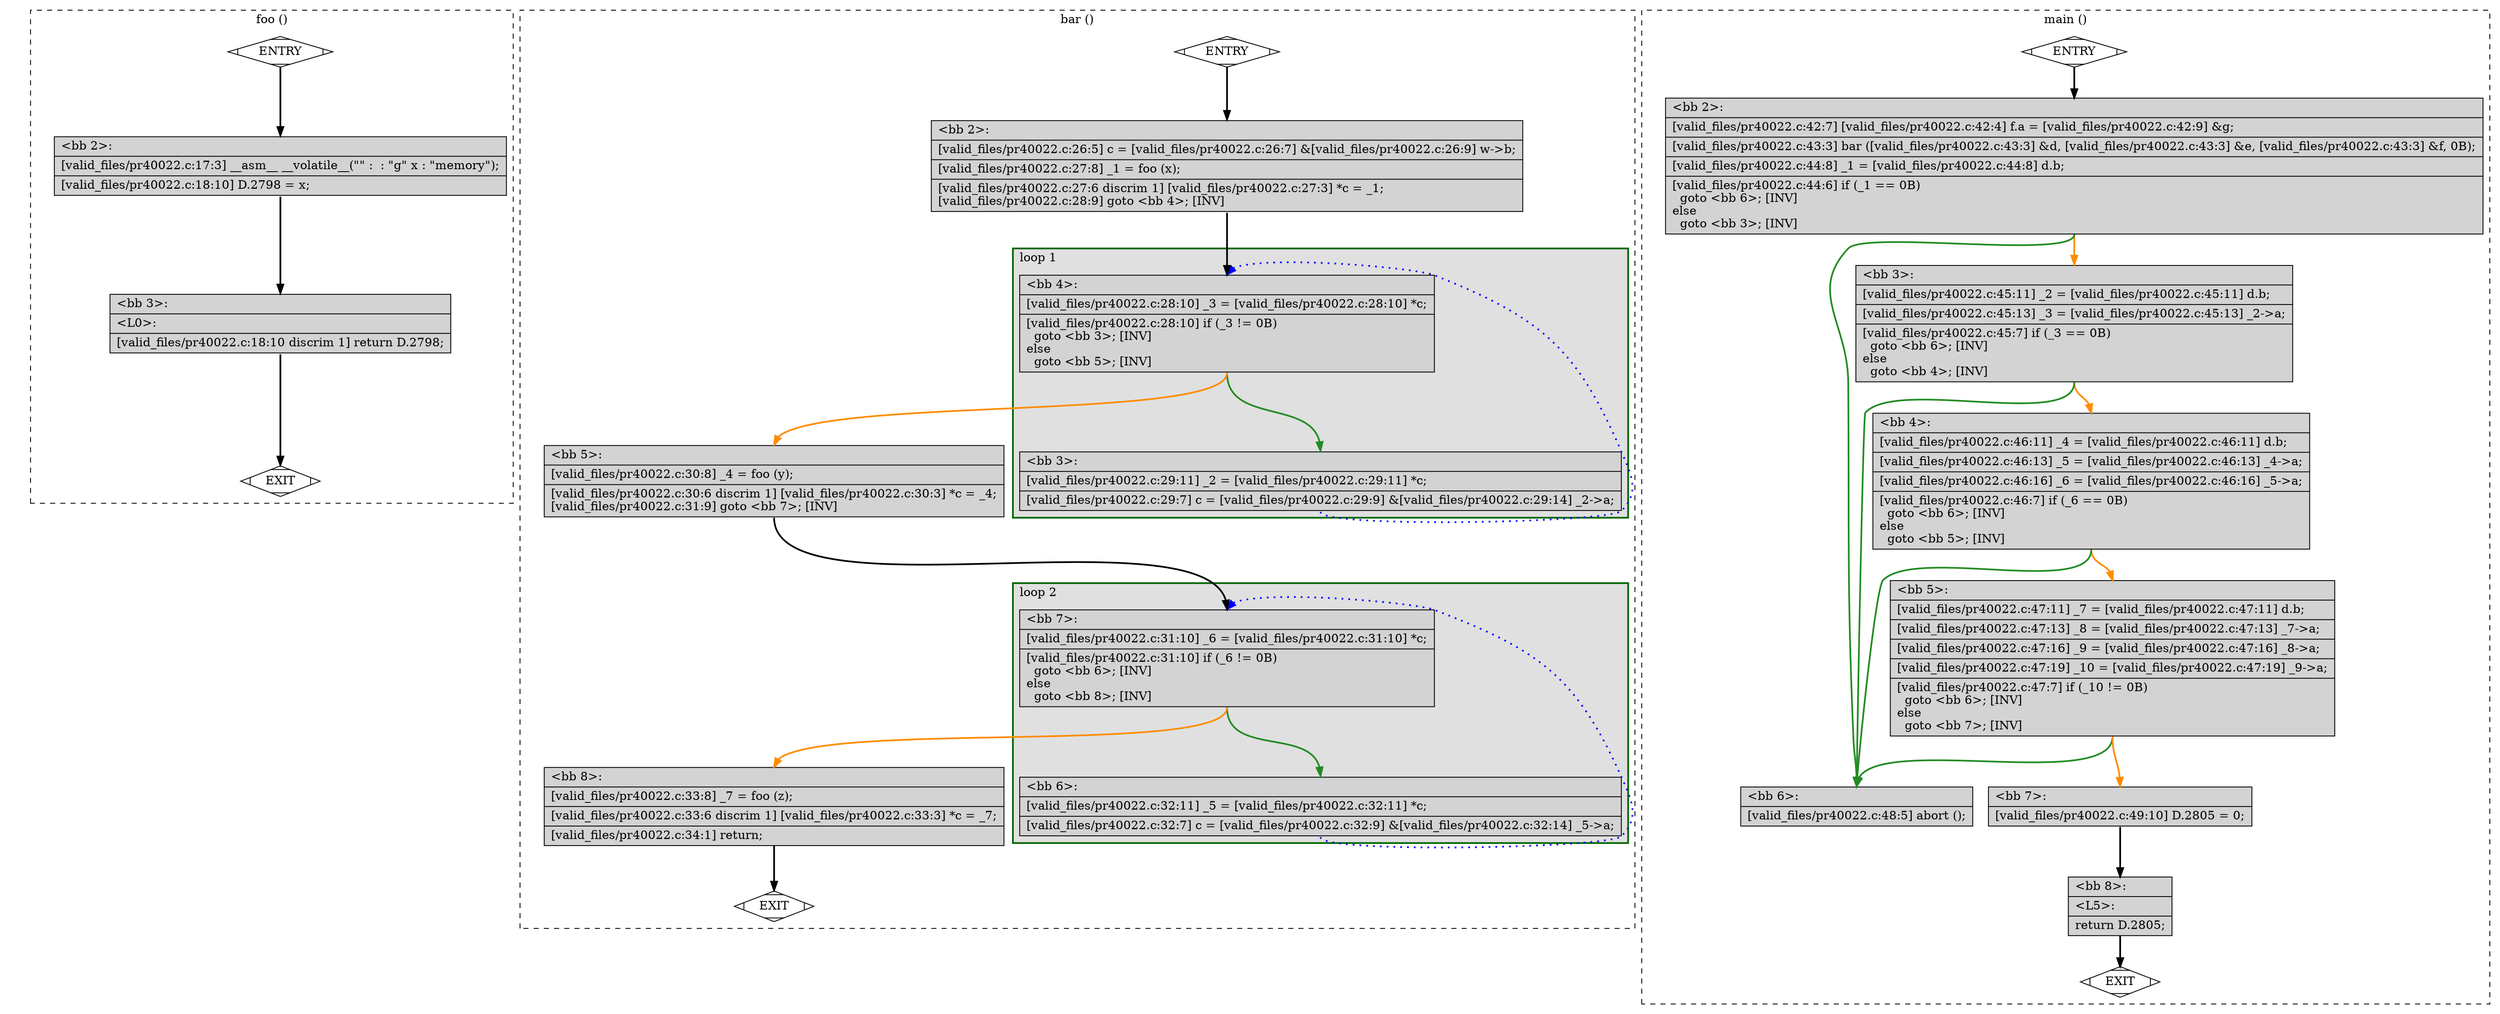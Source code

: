 digraph "a-pr40022.c.015t.cfg" {
overlap=false;
subgraph "cluster_foo" {
	style="dashed";
	color="black";
	label="foo ()";
	fn_0_basic_block_0 [shape=Mdiamond,style=filled,fillcolor=white,label="ENTRY"];

	fn_0_basic_block_1 [shape=Mdiamond,style=filled,fillcolor=white,label="EXIT"];

	fn_0_basic_block_2 [shape=record,style=filled,fillcolor=lightgrey,label="{\<bb\ 2\>:\l\
|[valid_files/pr40022.c:17:3]\ __asm__\ __volatile__(\"\"\ :\ \ :\ \"g\"\ x\ :\ \"memory\");\l\
|[valid_files/pr40022.c:18:10]\ D.2798\ =\ x;\l\
}"];

	fn_0_basic_block_3 [shape=record,style=filled,fillcolor=lightgrey,label="{\<bb\ 3\>:\l\
|\<L0\>:\l\
|[valid_files/pr40022.c:18:10\ discrim\ 1]\ return\ D.2798;\l\
}"];

	fn_0_basic_block_0:s -> fn_0_basic_block_2:n [style="solid,bold",color=black,weight=100,constraint=true];
	fn_0_basic_block_2:s -> fn_0_basic_block_3:n [style="solid,bold",color=black,weight=100,constraint=true];
	fn_0_basic_block_3:s -> fn_0_basic_block_1:n [style="solid,bold",color=black,weight=10,constraint=true];
	fn_0_basic_block_0:s -> fn_0_basic_block_1:n [style="invis",constraint=true];
}
subgraph "cluster_bar" {
	style="dashed";
	color="black";
	label="bar ()";
	subgraph cluster_1_2 {
	style="filled";
	color="darkgreen";
	fillcolor="grey88";
	label="loop 2";
	labeljust=l;
	penwidth=2;
	fn_1_basic_block_7 [shape=record,style=filled,fillcolor=lightgrey,label="{\<bb\ 7\>:\l\
|[valid_files/pr40022.c:31:10]\ _6\ =\ [valid_files/pr40022.c:31:10]\ *c;\l\
|[valid_files/pr40022.c:31:10]\ if\ (_6\ !=\ 0B)\l\
\ \ goto\ \<bb\ 6\>;\ [INV]\l\
else\l\
\ \ goto\ \<bb\ 8\>;\ [INV]\l\
}"];

	fn_1_basic_block_6 [shape=record,style=filled,fillcolor=lightgrey,label="{\<bb\ 6\>:\l\
|[valid_files/pr40022.c:32:11]\ _5\ =\ [valid_files/pr40022.c:32:11]\ *c;\l\
|[valid_files/pr40022.c:32:7]\ c\ =\ [valid_files/pr40022.c:32:9]\ &[valid_files/pr40022.c:32:14]\ _5-\>a;\l\
}"];

	}
	subgraph cluster_1_1 {
	style="filled";
	color="darkgreen";
	fillcolor="grey88";
	label="loop 1";
	labeljust=l;
	penwidth=2;
	fn_1_basic_block_4 [shape=record,style=filled,fillcolor=lightgrey,label="{\<bb\ 4\>:\l\
|[valid_files/pr40022.c:28:10]\ _3\ =\ [valid_files/pr40022.c:28:10]\ *c;\l\
|[valid_files/pr40022.c:28:10]\ if\ (_3\ !=\ 0B)\l\
\ \ goto\ \<bb\ 3\>;\ [INV]\l\
else\l\
\ \ goto\ \<bb\ 5\>;\ [INV]\l\
}"];

	fn_1_basic_block_3 [shape=record,style=filled,fillcolor=lightgrey,label="{\<bb\ 3\>:\l\
|[valid_files/pr40022.c:29:11]\ _2\ =\ [valid_files/pr40022.c:29:11]\ *c;\l\
|[valid_files/pr40022.c:29:7]\ c\ =\ [valid_files/pr40022.c:29:9]\ &[valid_files/pr40022.c:29:14]\ _2-\>a;\l\
}"];

	}
	fn_1_basic_block_0 [shape=Mdiamond,style=filled,fillcolor=white,label="ENTRY"];

	fn_1_basic_block_1 [shape=Mdiamond,style=filled,fillcolor=white,label="EXIT"];

	fn_1_basic_block_2 [shape=record,style=filled,fillcolor=lightgrey,label="{\<bb\ 2\>:\l\
|[valid_files/pr40022.c:26:5]\ c\ =\ [valid_files/pr40022.c:26:7]\ &[valid_files/pr40022.c:26:9]\ w-\>b;\l\
|[valid_files/pr40022.c:27:8]\ _1\ =\ foo\ (x);\l\
|[valid_files/pr40022.c:27:6\ discrim\ 1]\ [valid_files/pr40022.c:27:3]\ *c\ =\ _1;\l\
[valid_files/pr40022.c:28:9]\ goto\ \<bb\ 4\>;\ [INV]\l\
}"];

	fn_1_basic_block_5 [shape=record,style=filled,fillcolor=lightgrey,label="{\<bb\ 5\>:\l\
|[valid_files/pr40022.c:30:8]\ _4\ =\ foo\ (y);\l\
|[valid_files/pr40022.c:30:6\ discrim\ 1]\ [valid_files/pr40022.c:30:3]\ *c\ =\ _4;\l\
[valid_files/pr40022.c:31:9]\ goto\ \<bb\ 7\>;\ [INV]\l\
}"];

	fn_1_basic_block_8 [shape=record,style=filled,fillcolor=lightgrey,label="{\<bb\ 8\>:\l\
|[valid_files/pr40022.c:33:8]\ _7\ =\ foo\ (z);\l\
|[valid_files/pr40022.c:33:6\ discrim\ 1]\ [valid_files/pr40022.c:33:3]\ *c\ =\ _7;\l\
|[valid_files/pr40022.c:34:1]\ return;\l\
}"];

	fn_1_basic_block_0:s -> fn_1_basic_block_2:n [style="solid,bold",color=black,weight=100,constraint=true];
	fn_1_basic_block_2:s -> fn_1_basic_block_4:n [style="solid,bold",color=black,weight=100,constraint=true];
	fn_1_basic_block_3:s -> fn_1_basic_block_4:n [style="dotted,bold",color=blue,weight=10,constraint=false];
	fn_1_basic_block_4:s -> fn_1_basic_block_3:n [style="solid,bold",color=forestgreen,weight=10,constraint=true];
	fn_1_basic_block_4:s -> fn_1_basic_block_5:n [style="solid,bold",color=darkorange,weight=10,constraint=true];
	fn_1_basic_block_5:s -> fn_1_basic_block_7:n [style="solid,bold",color=black,weight=100,constraint=true];
	fn_1_basic_block_6:s -> fn_1_basic_block_7:n [style="dotted,bold",color=blue,weight=10,constraint=false];
	fn_1_basic_block_7:s -> fn_1_basic_block_6:n [style="solid,bold",color=forestgreen,weight=10,constraint=true];
	fn_1_basic_block_7:s -> fn_1_basic_block_8:n [style="solid,bold",color=darkorange,weight=10,constraint=true];
	fn_1_basic_block_8:s -> fn_1_basic_block_1:n [style="solid,bold",color=black,weight=10,constraint=true];
	fn_1_basic_block_0:s -> fn_1_basic_block_1:n [style="invis",constraint=true];
}
subgraph "cluster_main" {
	style="dashed";
	color="black";
	label="main ()";
	fn_2_basic_block_0 [shape=Mdiamond,style=filled,fillcolor=white,label="ENTRY"];

	fn_2_basic_block_1 [shape=Mdiamond,style=filled,fillcolor=white,label="EXIT"];

	fn_2_basic_block_2 [shape=record,style=filled,fillcolor=lightgrey,label="{\<bb\ 2\>:\l\
|[valid_files/pr40022.c:42:7]\ [valid_files/pr40022.c:42:4]\ f.a\ =\ [valid_files/pr40022.c:42:9]\ &g;\l\
|[valid_files/pr40022.c:43:3]\ bar\ ([valid_files/pr40022.c:43:3]\ &d,\ [valid_files/pr40022.c:43:3]\ &e,\ [valid_files/pr40022.c:43:3]\ &f,\ 0B);\l\
|[valid_files/pr40022.c:44:8]\ _1\ =\ [valid_files/pr40022.c:44:8]\ d.b;\l\
|[valid_files/pr40022.c:44:6]\ if\ (_1\ ==\ 0B)\l\
\ \ goto\ \<bb\ 6\>;\ [INV]\l\
else\l\
\ \ goto\ \<bb\ 3\>;\ [INV]\l\
}"];

	fn_2_basic_block_3 [shape=record,style=filled,fillcolor=lightgrey,label="{\<bb\ 3\>:\l\
|[valid_files/pr40022.c:45:11]\ _2\ =\ [valid_files/pr40022.c:45:11]\ d.b;\l\
|[valid_files/pr40022.c:45:13]\ _3\ =\ [valid_files/pr40022.c:45:13]\ _2-\>a;\l\
|[valid_files/pr40022.c:45:7]\ if\ (_3\ ==\ 0B)\l\
\ \ goto\ \<bb\ 6\>;\ [INV]\l\
else\l\
\ \ goto\ \<bb\ 4\>;\ [INV]\l\
}"];

	fn_2_basic_block_4 [shape=record,style=filled,fillcolor=lightgrey,label="{\<bb\ 4\>:\l\
|[valid_files/pr40022.c:46:11]\ _4\ =\ [valid_files/pr40022.c:46:11]\ d.b;\l\
|[valid_files/pr40022.c:46:13]\ _5\ =\ [valid_files/pr40022.c:46:13]\ _4-\>a;\l\
|[valid_files/pr40022.c:46:16]\ _6\ =\ [valid_files/pr40022.c:46:16]\ _5-\>a;\l\
|[valid_files/pr40022.c:46:7]\ if\ (_6\ ==\ 0B)\l\
\ \ goto\ \<bb\ 6\>;\ [INV]\l\
else\l\
\ \ goto\ \<bb\ 5\>;\ [INV]\l\
}"];

	fn_2_basic_block_5 [shape=record,style=filled,fillcolor=lightgrey,label="{\<bb\ 5\>:\l\
|[valid_files/pr40022.c:47:11]\ _7\ =\ [valid_files/pr40022.c:47:11]\ d.b;\l\
|[valid_files/pr40022.c:47:13]\ _8\ =\ [valid_files/pr40022.c:47:13]\ _7-\>a;\l\
|[valid_files/pr40022.c:47:16]\ _9\ =\ [valid_files/pr40022.c:47:16]\ _8-\>a;\l\
|[valid_files/pr40022.c:47:19]\ _10\ =\ [valid_files/pr40022.c:47:19]\ _9-\>a;\l\
|[valid_files/pr40022.c:47:7]\ if\ (_10\ !=\ 0B)\l\
\ \ goto\ \<bb\ 6\>;\ [INV]\l\
else\l\
\ \ goto\ \<bb\ 7\>;\ [INV]\l\
}"];

	fn_2_basic_block_6 [shape=record,style=filled,fillcolor=lightgrey,label="{\<bb\ 6\>:\l\
|[valid_files/pr40022.c:48:5]\ abort\ ();\l\
}"];

	fn_2_basic_block_7 [shape=record,style=filled,fillcolor=lightgrey,label="{\<bb\ 7\>:\l\
|[valid_files/pr40022.c:49:10]\ D.2805\ =\ 0;\l\
}"];

	fn_2_basic_block_8 [shape=record,style=filled,fillcolor=lightgrey,label="{\<bb\ 8\>:\l\
|\<L5\>:\l\
|return\ D.2805;\l\
}"];

	fn_2_basic_block_0:s -> fn_2_basic_block_2:n [style="solid,bold",color=black,weight=100,constraint=true];
	fn_2_basic_block_2:s -> fn_2_basic_block_6:n [style="solid,bold",color=forestgreen,weight=10,constraint=true];
	fn_2_basic_block_2:s -> fn_2_basic_block_3:n [style="solid,bold",color=darkorange,weight=10,constraint=true];
	fn_2_basic_block_3:s -> fn_2_basic_block_6:n [style="solid,bold",color=forestgreen,weight=10,constraint=true];
	fn_2_basic_block_3:s -> fn_2_basic_block_4:n [style="solid,bold",color=darkorange,weight=10,constraint=true];
	fn_2_basic_block_4:s -> fn_2_basic_block_6:n [style="solid,bold",color=forestgreen,weight=10,constraint=true];
	fn_2_basic_block_4:s -> fn_2_basic_block_5:n [style="solid,bold",color=darkorange,weight=10,constraint=true];
	fn_2_basic_block_5:s -> fn_2_basic_block_6:n [style="solid,bold",color=forestgreen,weight=10,constraint=true];
	fn_2_basic_block_5:s -> fn_2_basic_block_7:n [style="solid,bold",color=darkorange,weight=10,constraint=true];
	fn_2_basic_block_7:s -> fn_2_basic_block_8:n [style="solid,bold",color=black,weight=100,constraint=true];
	fn_2_basic_block_8:s -> fn_2_basic_block_1:n [style="solid,bold",color=black,weight=10,constraint=true];
	fn_2_basic_block_0:s -> fn_2_basic_block_1:n [style="invis",constraint=true];
}
}
